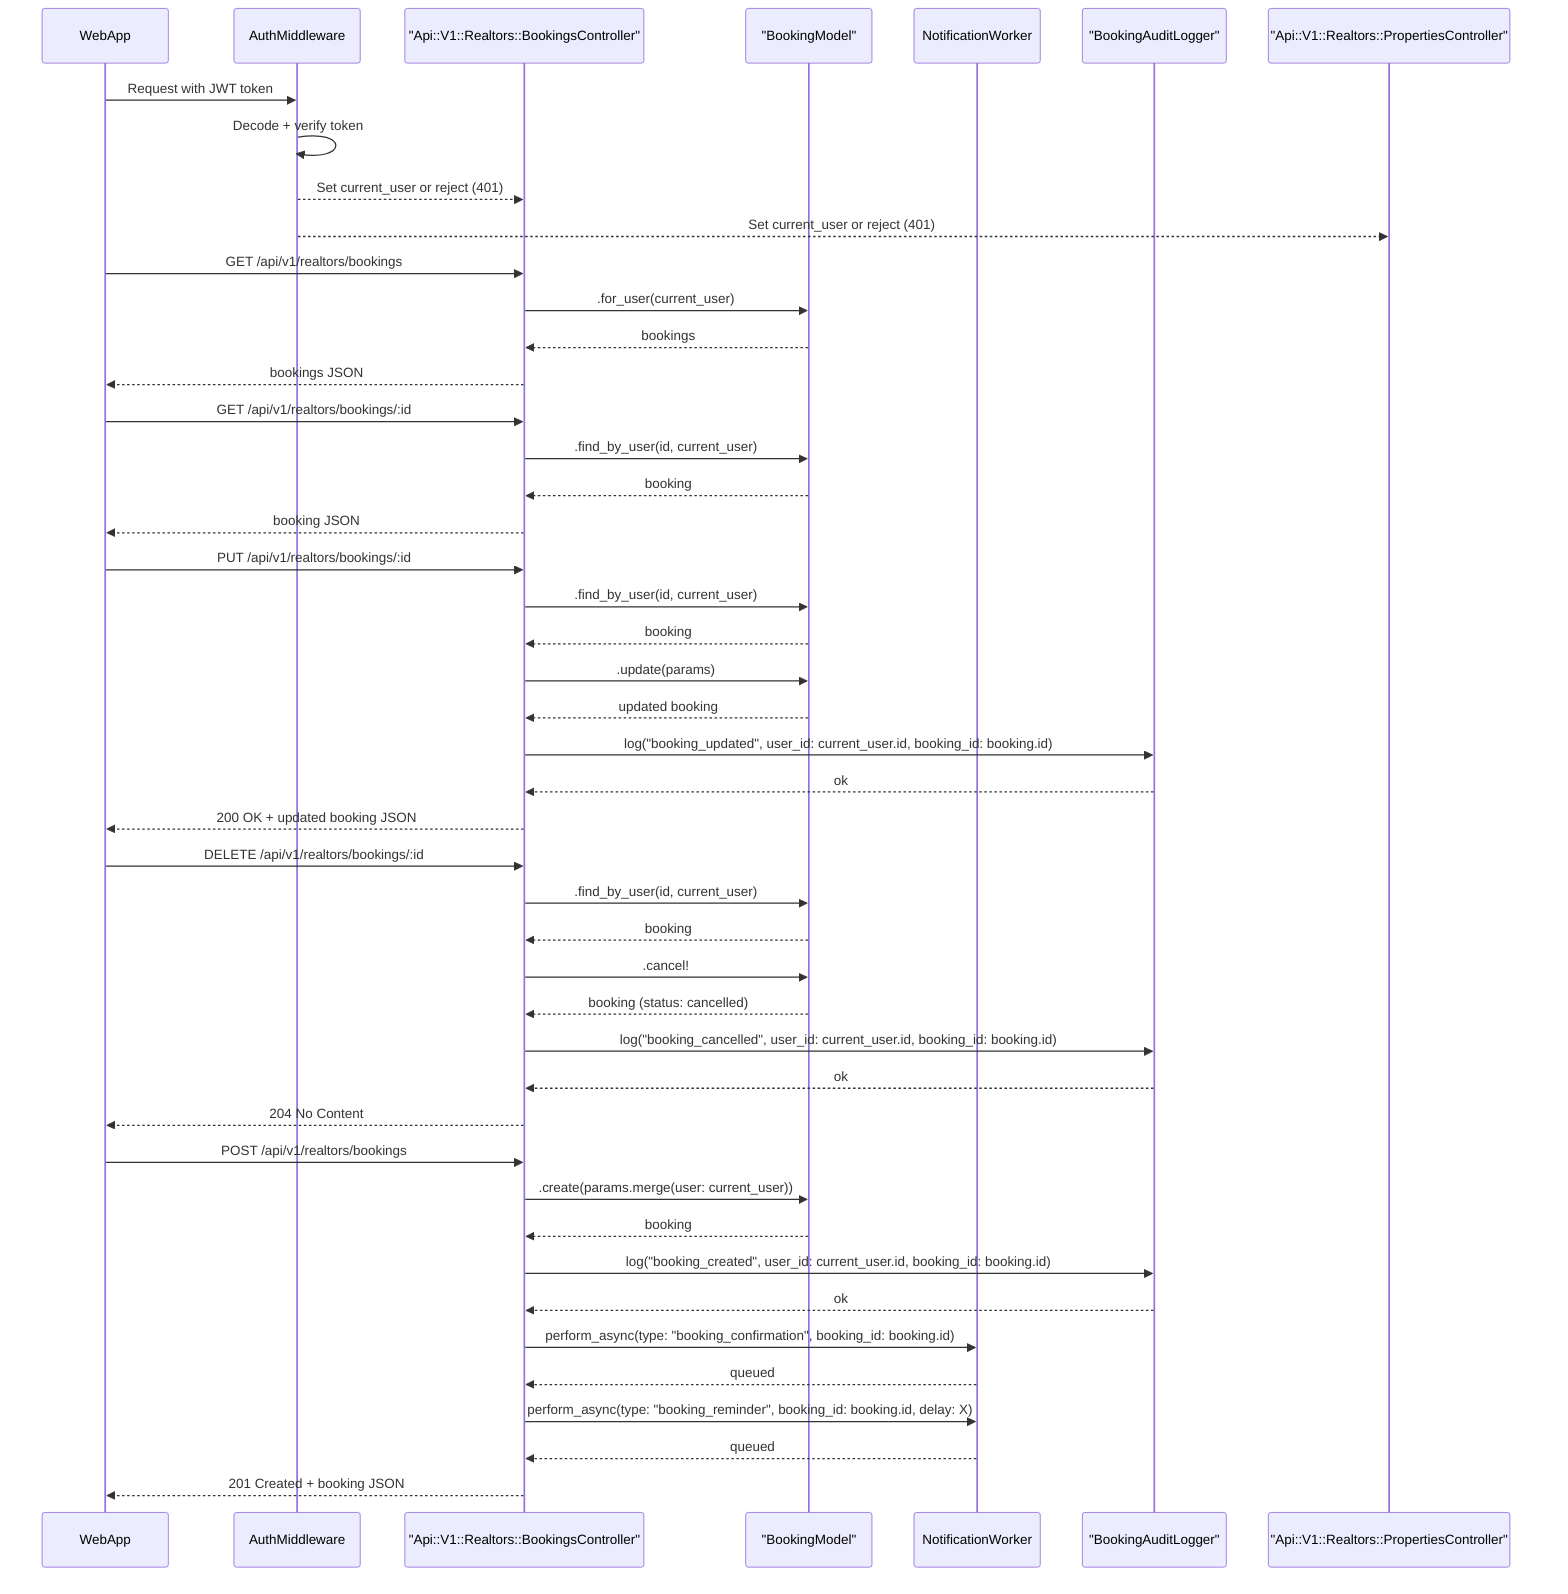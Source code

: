 sequenceDiagram
    participant WebApp
    participant Auth as AuthMiddleware
    participant RBC as "Api::V1::Realtors::BookingsController"
    participant BM as "BookingModel"
    participant NotificationWorker
    participant Logger as "BookingAuditLogger"
    participant RPC as "Api::V1::Realtors::PropertiesController"

    %% Auth
    WebApp->>Auth: Request with JWT token
    Auth->>Auth: Decode + verify token
    Auth-->>RBC: Set current_user or reject (401)
    Auth-->>RPC: Set current_user or reject (401)

    %% List bookings (read-only, not logged)
    WebApp->>RBC: GET /api/v1/realtors/bookings
    RBC->>BM: .for_user(current_user)
    BM-->>RBC: bookings
    RBC-->>WebApp: bookings JSON

    %% Get booking (read-only, not logged)
    WebApp->>RBC: GET /api/v1/realtors/bookings/:id
    RBC->>BM: .find_by_user(id, current_user)
    BM-->>RBC: booking
    RBC-->>WebApp: booking JSON

    %% Update booking
    WebApp->>RBC: PUT /api/v1/realtors/bookings/:id
    RBC->>BM: .find_by_user(id, current_user)
    BM-->>RBC: booking
    RBC->>BM: .update(params)
    BM-->>RBC: updated booking
    RBC->>Logger: log("booking_updated", user_id: current_user.id, booking_id: booking.id)
    Logger-->>RBC: ok
    RBC-->>WebApp: 200 OK + updated booking JSON

    %% Cancel booking
    WebApp->>RBC: DELETE /api/v1/realtors/bookings/:id
    RBC->>BM: .find_by_user(id, current_user)
    BM-->>RBC: booking
    RBC->>BM: .cancel!
    BM-->>RBC: booking (status: cancelled)
    RBC->>Logger: log("booking_cancelled", user_id: current_user.id, booking_id: booking.id)
    Logger-->>RBC: ok
    RBC-->>WebApp: 204 No Content

    %% Create booking
    WebApp->>RBC: POST /api/v1/realtors/bookings
    RBC->>BM: .create(params.merge(user: current_user))
    BM-->>RBC: booking
    RBC->>Logger: log("booking_created", user_id: current_user.id, booking_id: booking.id)
    Logger-->>RBC: ok
    RBC->>NotificationWorker: perform_async(type: "booking_confirmation", booking_id: booking.id)
    NotificationWorker-->>RBC: queued
    RBC->>NotificationWorker: perform_async(type: "booking_reminder", booking_id: booking.id, delay: X)
    NotificationWorker-->>RBC: queued
    RBC-->>WebApp: 201 Created + booking JSON